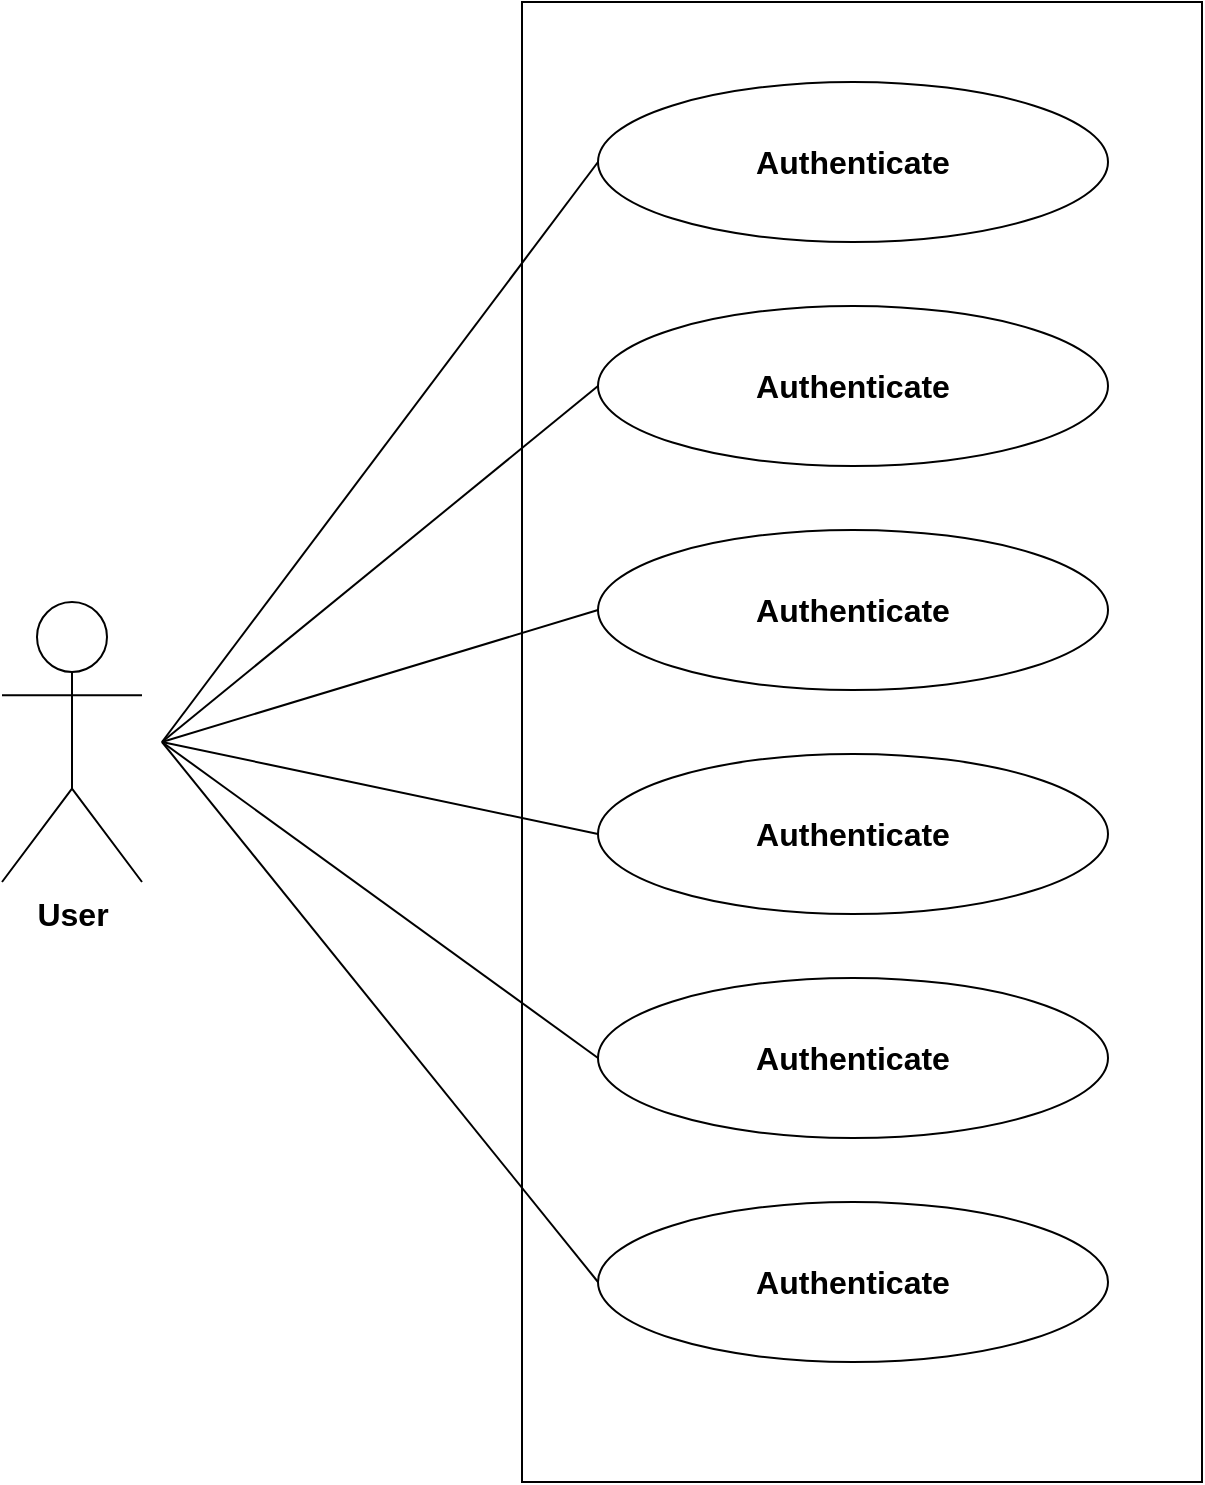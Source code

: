 <mxfile version="23.1.5" type="github">
  <diagram name="Page-1" id="EYNK9CcC0-TPG7jP4S-k">
    <mxGraphModel dx="1500" dy="746" grid="1" gridSize="10" guides="1" tooltips="1" connect="1" arrows="1" fold="1" page="1" pageScale="1" pageWidth="850" pageHeight="1100" math="0" shadow="0">
      <root>
        <mxCell id="0" />
        <mxCell id="1" parent="0" />
        <mxCell id="EXyFGEwBNgROIyMvd99T-15" value="" style="rounded=0;whiteSpace=wrap;html=1;" vertex="1" parent="1">
          <mxGeometry x="260" y="60" width="340" height="740" as="geometry" />
        </mxCell>
        <mxCell id="EXyFGEwBNgROIyMvd99T-1" value="&lt;font style=&quot;font-size: 16px;&quot;&gt;&lt;b&gt;Authenticate&lt;/b&gt;&lt;/font&gt;" style="ellipse;whiteSpace=wrap;html=1;" vertex="1" parent="1">
          <mxGeometry x="298" y="100" width="255" height="80" as="geometry" />
        </mxCell>
        <mxCell id="EXyFGEwBNgROIyMvd99T-6" value="&lt;font style=&quot;font-size: 16px;&quot;&gt;&lt;b&gt;Authenticate&lt;/b&gt;&lt;/font&gt;" style="ellipse;whiteSpace=wrap;html=1;" vertex="1" parent="1">
          <mxGeometry x="298" y="436" width="255" height="80" as="geometry" />
        </mxCell>
        <mxCell id="EXyFGEwBNgROIyMvd99T-7" value="&lt;font style=&quot;font-size: 16px;&quot;&gt;&lt;b&gt;Authenticate&lt;/b&gt;&lt;/font&gt;" style="ellipse;whiteSpace=wrap;html=1;" vertex="1" parent="1">
          <mxGeometry x="298" y="660" width="255" height="80" as="geometry" />
        </mxCell>
        <mxCell id="EXyFGEwBNgROIyMvd99T-8" value="&lt;font style=&quot;font-size: 16px;&quot;&gt;&lt;b&gt;Authenticate&lt;/b&gt;&lt;/font&gt;" style="ellipse;whiteSpace=wrap;html=1;" vertex="1" parent="1">
          <mxGeometry x="298" y="548" width="255" height="80" as="geometry" />
        </mxCell>
        <mxCell id="EXyFGEwBNgROIyMvd99T-9" value="&lt;font style=&quot;font-size: 16px;&quot;&gt;&lt;b&gt;Authenticate&lt;/b&gt;&lt;/font&gt;" style="ellipse;whiteSpace=wrap;html=1;" vertex="1" parent="1">
          <mxGeometry x="298" y="212" width="255" height="80" as="geometry" />
        </mxCell>
        <mxCell id="EXyFGEwBNgROIyMvd99T-10" value="&lt;font style=&quot;font-size: 16px;&quot;&gt;&lt;b&gt;Authenticate&lt;/b&gt;&lt;/font&gt;" style="ellipse;whiteSpace=wrap;html=1;" vertex="1" parent="1">
          <mxGeometry x="298" y="324" width="255" height="80" as="geometry" />
        </mxCell>
        <mxCell id="EXyFGEwBNgROIyMvd99T-16" value="&lt;b&gt;&lt;font style=&quot;font-size: 16px;&quot;&gt;User&lt;/font&gt;&lt;/b&gt;" style="shape=umlActor;verticalLabelPosition=bottom;verticalAlign=top;html=1;outlineConnect=0;" vertex="1" parent="1">
          <mxGeometry y="360" width="70" height="140" as="geometry" />
        </mxCell>
        <mxCell id="EXyFGEwBNgROIyMvd99T-19" value="" style="endArrow=none;html=1;rounded=0;entryX=0;entryY=0.5;entryDx=0;entryDy=0;" edge="1" parent="1" target="EXyFGEwBNgROIyMvd99T-1">
          <mxGeometry width="50" height="50" relative="1" as="geometry">
            <mxPoint x="80" y="430" as="sourcePoint" />
            <mxPoint x="160" y="400" as="targetPoint" />
          </mxGeometry>
        </mxCell>
        <mxCell id="EXyFGEwBNgROIyMvd99T-20" value="" style="endArrow=none;html=1;rounded=0;entryX=0;entryY=0.5;entryDx=0;entryDy=0;" edge="1" parent="1" target="EXyFGEwBNgROIyMvd99T-9">
          <mxGeometry width="50" height="50" relative="1" as="geometry">
            <mxPoint x="80" y="430" as="sourcePoint" />
            <mxPoint x="308" y="150" as="targetPoint" />
          </mxGeometry>
        </mxCell>
        <mxCell id="EXyFGEwBNgROIyMvd99T-21" value="" style="endArrow=none;html=1;rounded=0;entryX=0;entryY=0.5;entryDx=0;entryDy=0;" edge="1" parent="1" target="EXyFGEwBNgROIyMvd99T-10">
          <mxGeometry width="50" height="50" relative="1" as="geometry">
            <mxPoint x="80" y="430" as="sourcePoint" />
            <mxPoint x="308" y="262" as="targetPoint" />
          </mxGeometry>
        </mxCell>
        <mxCell id="EXyFGEwBNgROIyMvd99T-22" value="" style="endArrow=none;html=1;rounded=0;entryX=0;entryY=0.5;entryDx=0;entryDy=0;" edge="1" parent="1" target="EXyFGEwBNgROIyMvd99T-6">
          <mxGeometry width="50" height="50" relative="1" as="geometry">
            <mxPoint x="80" y="430" as="sourcePoint" />
            <mxPoint x="308" y="374" as="targetPoint" />
          </mxGeometry>
        </mxCell>
        <mxCell id="EXyFGEwBNgROIyMvd99T-25" value="" style="endArrow=none;html=1;rounded=0;entryX=0;entryY=0.5;entryDx=0;entryDy=0;" edge="1" parent="1" target="EXyFGEwBNgROIyMvd99T-8">
          <mxGeometry width="50" height="50" relative="1" as="geometry">
            <mxPoint x="80" y="430" as="sourcePoint" />
            <mxPoint x="308" y="486" as="targetPoint" />
          </mxGeometry>
        </mxCell>
        <mxCell id="EXyFGEwBNgROIyMvd99T-26" value="" style="endArrow=none;html=1;rounded=0;entryX=0;entryY=0.5;entryDx=0;entryDy=0;" edge="1" parent="1" target="EXyFGEwBNgROIyMvd99T-7">
          <mxGeometry width="50" height="50" relative="1" as="geometry">
            <mxPoint x="80" y="430" as="sourcePoint" />
            <mxPoint x="308" y="598" as="targetPoint" />
          </mxGeometry>
        </mxCell>
      </root>
    </mxGraphModel>
  </diagram>
</mxfile>

